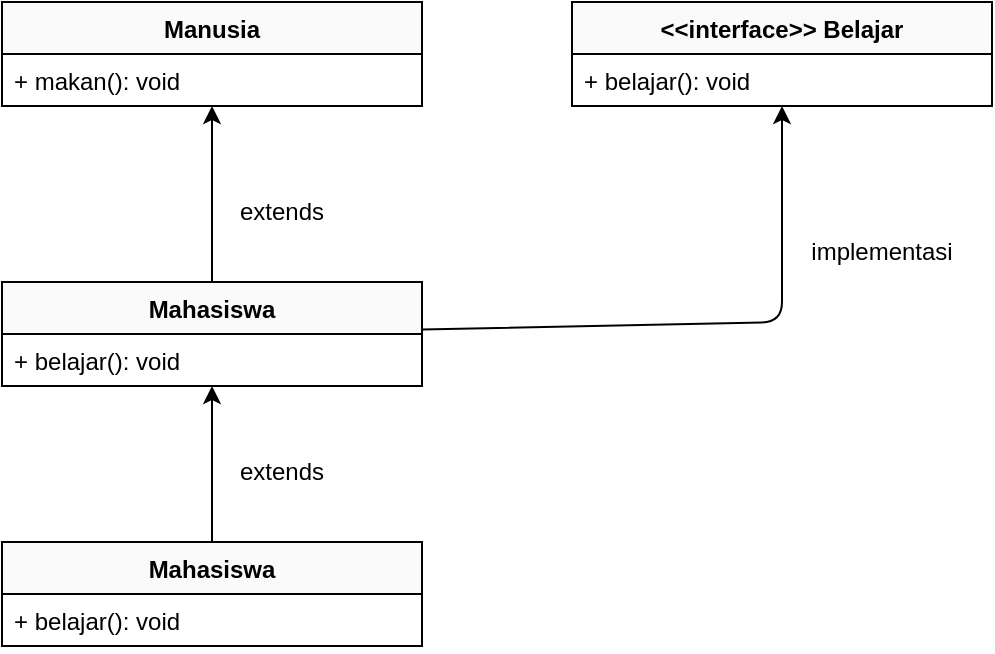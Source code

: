 <mxfile>
    <diagram name="Page-1" id="7uwTQVP_gEH6BWmbGfMs">
        <mxGraphModel dx="256" dy="578" grid="1" gridSize="10" guides="1" tooltips="1" connect="1" arrows="1" fold="1" page="1" pageScale="1" pageWidth="850" pageHeight="1100" math="0" shadow="0">
            <root>
                <mxCell id="0"/>
                <mxCell id="1" parent="0"/>
                <mxCell id="vupdXtvd9uv_NZMfUTUb-13" value="&lt;&lt;interface&gt;&gt; Belajar" style="swimlane;fontStyle=1;align=center;verticalAlign=top;childLayout=stackLayout;horizontal=1;startSize=26;horizontalStack=0;resizeParent=1;resizeParentMax=0;resizeLast=0;collapsible=1;marginBottom=0;fillColor=#FAFAFA;" parent="1" vertex="1">
                    <mxGeometry x="425" y="170" width="210" height="52" as="geometry"/>
                </mxCell>
                <mxCell id="vupdXtvd9uv_NZMfUTUb-16" value="+ belajar(): void" style="text;strokeColor=none;fillColor=none;align=left;verticalAlign=top;spacingLeft=4;spacingRight=4;overflow=hidden;rotatable=0;points=[[0,0.5],[1,0.5]];portConstraint=eastwest;" parent="vupdXtvd9uv_NZMfUTUb-13" vertex="1">
                    <mxGeometry y="26" width="210" height="26" as="geometry"/>
                </mxCell>
                <mxCell id="vupdXtvd9uv_NZMfUTUb-18" value="implementasi" style="text;html=1;strokeColor=none;fillColor=none;align=center;verticalAlign=middle;whiteSpace=wrap;rounded=0;" parent="1" vertex="1">
                    <mxGeometry x="550" y="280" width="60" height="30" as="geometry"/>
                </mxCell>
                <mxCell id="2" value="Manusia" style="swimlane;fontStyle=1;align=center;verticalAlign=top;childLayout=stackLayout;horizontal=1;startSize=26;horizontalStack=0;resizeParent=1;resizeParentMax=0;resizeLast=0;collapsible=1;marginBottom=0;fillColor=#FAFAFA;" vertex="1" parent="1">
                    <mxGeometry x="140" y="170" width="210" height="52" as="geometry"/>
                </mxCell>
                <mxCell id="3" value="+ makan(): void" style="text;strokeColor=none;fillColor=none;align=left;verticalAlign=top;spacingLeft=4;spacingRight=4;overflow=hidden;rotatable=0;points=[[0,0.5],[1,0.5]];portConstraint=eastwest;" vertex="1" parent="2">
                    <mxGeometry y="26" width="210" height="26" as="geometry"/>
                </mxCell>
                <mxCell id="5" value="extends" style="text;html=1;strokeColor=none;fillColor=none;align=center;verticalAlign=middle;whiteSpace=wrap;rounded=0;" vertex="1" parent="1">
                    <mxGeometry x="250" y="260" width="60" height="30" as="geometry"/>
                </mxCell>
                <mxCell id="9" style="edgeStyle=none;html=1;" edge="1" parent="1" source="6" target="2">
                    <mxGeometry relative="1" as="geometry"/>
                </mxCell>
                <mxCell id="13" style="edgeStyle=none;html=1;" edge="1" parent="1" source="6" target="vupdXtvd9uv_NZMfUTUb-13">
                    <mxGeometry relative="1" as="geometry">
                        <Array as="points">
                            <mxPoint x="530" y="330"/>
                        </Array>
                    </mxGeometry>
                </mxCell>
                <mxCell id="6" value="Mahasiswa" style="swimlane;fontStyle=1;align=center;verticalAlign=top;childLayout=stackLayout;horizontal=1;startSize=26;horizontalStack=0;resizeParent=1;resizeParentMax=0;resizeLast=0;collapsible=1;marginBottom=0;fillColor=#FAFAFA;" vertex="1" parent="1">
                    <mxGeometry x="140" y="310" width="210" height="52" as="geometry"/>
                </mxCell>
                <mxCell id="7" value="+ belajar(): void" style="text;strokeColor=none;fillColor=none;align=left;verticalAlign=top;spacingLeft=4;spacingRight=4;overflow=hidden;rotatable=0;points=[[0,0.5],[1,0.5]];portConstraint=eastwest;" vertex="1" parent="6">
                    <mxGeometry y="26" width="210" height="26" as="geometry"/>
                </mxCell>
                <mxCell id="10" value="extends" style="text;html=1;strokeColor=none;fillColor=none;align=center;verticalAlign=middle;whiteSpace=wrap;rounded=0;" vertex="1" parent="1">
                    <mxGeometry x="250" y="390" width="60" height="30" as="geometry"/>
                </mxCell>
                <mxCell id="15" style="edgeStyle=none;html=1;" edge="1" parent="1" source="11" target="6">
                    <mxGeometry relative="1" as="geometry"/>
                </mxCell>
                <mxCell id="11" value="Mahasiswa" style="swimlane;fontStyle=1;align=center;verticalAlign=top;childLayout=stackLayout;horizontal=1;startSize=26;horizontalStack=0;resizeParent=1;resizeParentMax=0;resizeLast=0;collapsible=1;marginBottom=0;fillColor=#FAFAFA;" vertex="1" parent="1">
                    <mxGeometry x="140" y="440" width="210" height="52" as="geometry"/>
                </mxCell>
                <mxCell id="12" value="+ belajar(): void" style="text;strokeColor=none;fillColor=none;align=left;verticalAlign=top;spacingLeft=4;spacingRight=4;overflow=hidden;rotatable=0;points=[[0,0.5],[1,0.5]];portConstraint=eastwest;" vertex="1" parent="11">
                    <mxGeometry y="26" width="210" height="26" as="geometry"/>
                </mxCell>
            </root>
        </mxGraphModel>
    </diagram>
</mxfile>